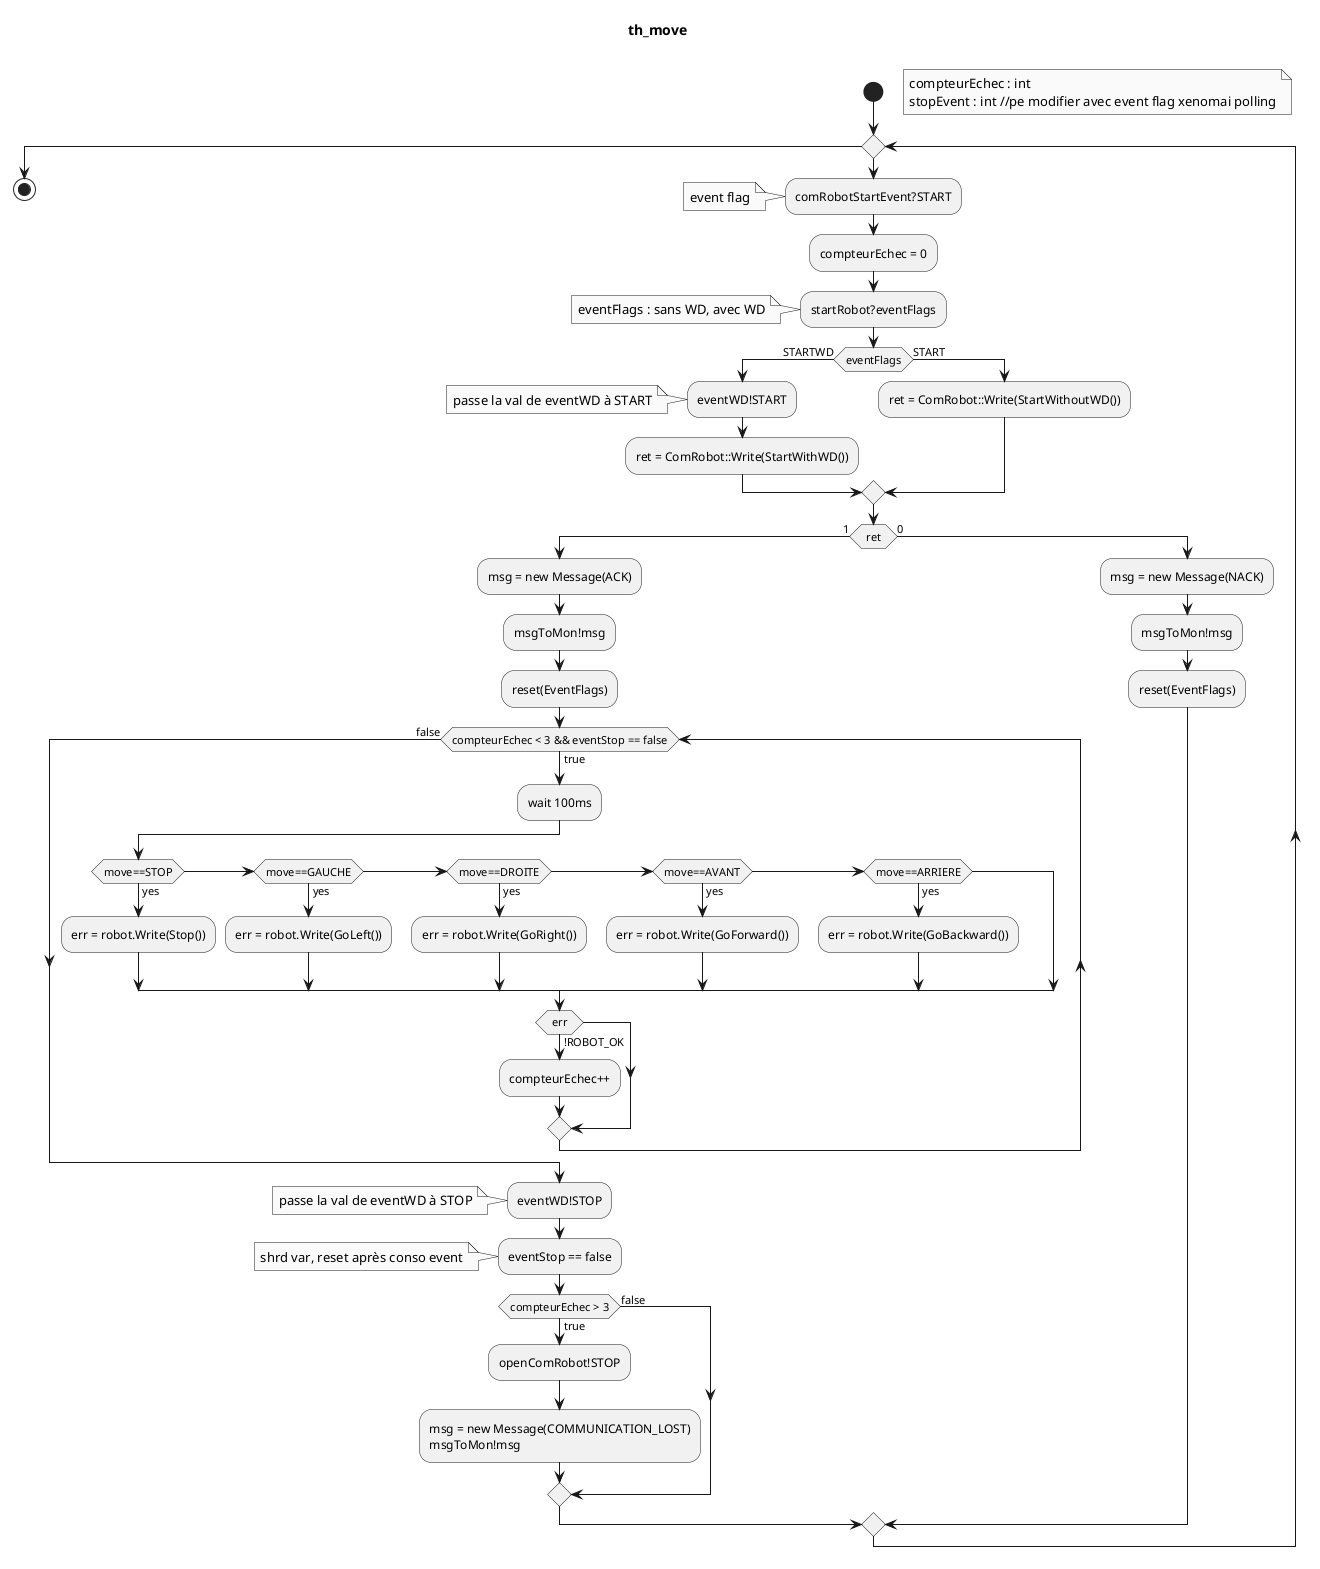 @startuml

skinparam monochrome true
title th_move \n


start

floating note right
compteurEchec : int
stopEvent : int //pe modifier avec event flag xenomai polling
endnote

while ()
    :comRobotStartEvent?START;
    note : event flag
    :compteurEchec = 0;

    :startRobot?eventFlags;
    note
    eventFlags : sans WD, avec WD
    endnote

    if (eventFlags) then (STARTWD)
        :eventWD!START;
    note : passe la val de eventWD à START
        :ret = ComRobot::Write(StartWithWD());
    else (START)
    :ret = ComRobot::Write(StartWithoutWD());
    endif
    
    if (ret) then (1)
    
    :msg = new Message(ACK);

    :msgToMon!msg;

    :reset(EventFlags);

    while (compteurEchec < 3 && eventStop == false) is (true)
        :wait 100ms;
        if (move==STOP) then (yes)
            :err = robot.Write(Stop());
        elseif (move==GAUCHE) then (yes)
            :err = robot.Write(GoLeft());
        elseif (move==DROITE) then (yes)
            :err = robot.Write(GoRight());
        elseif (move==AVANT) then (yes)
            :err = robot.Write(GoForward());
        elseif (move==ARRIERE) then (yes)
            :err = robot.Write(GoBackward());
        endif
        if (err) then (!ROBOT_OK)
            :compteurEchec++;
        endif
    endwhile (false)
    :eventWD!STOP;
    note : passe la val de eventWD à STOP
:eventStop == false;
note : shrd var, reset après conso event

if (compteurEchec > 3) then (true)
    ':comRobotStartEvent!STOP;
    'note 
    '    evite de rerentrer dans le début du thread 
    '    si on sait qu'on coupe la com à cause du temps de traitement 
    '    de th_com_robot
    'endnote
    :openComRobot!STOP;
    :msg = new Message(COMMUNICATION_LOST)
    msgToMon!msg;
else (false)
endif
else (0)
    :msg = new Message(NACK);

    :msgToMon!msg;

    :reset(EventFlags);
endif
endwhile
stop
@enduml
